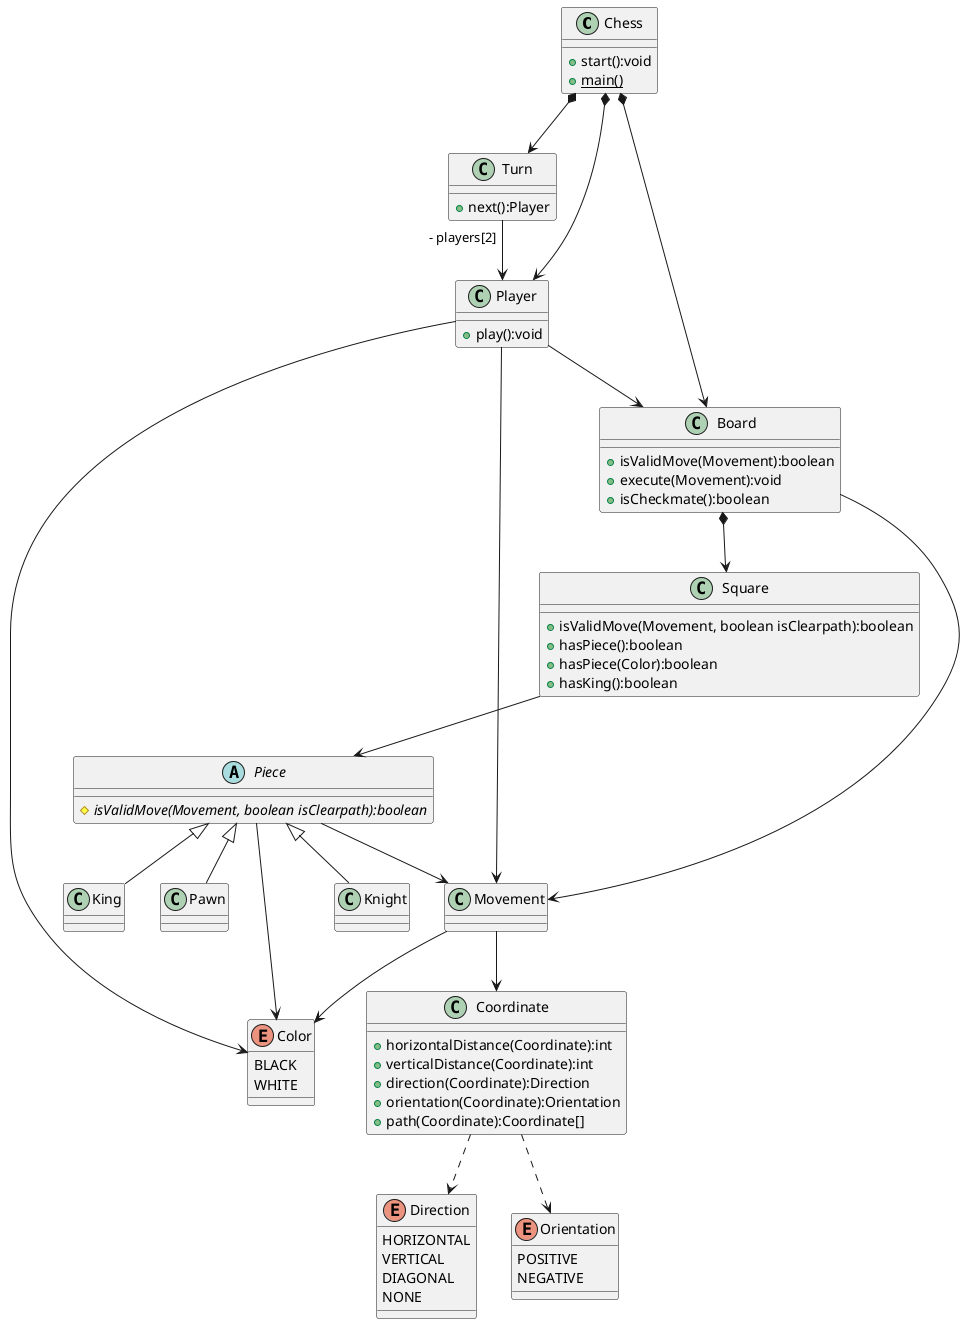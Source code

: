 @startuml chess

class Chess {
    + start():void
    + {static} main()
}

Chess *--> Board
Chess *--> Player
Chess *--> Turn

Turn "- players[2]" --> Player

class Turn {
    + next():Player
}

Player --> Board
Player --> Color
Player --> Movement

Movement --> Coordinate
Movement --> Color


class Player {
    + play():void
}


class Board {
    + isValidMove(Movement):boolean
    + execute(Movement):void
    + isCheckmate():boolean
}

Board *--> Square
Square --> Piece

class Square {
    + isValidMove(Movement, boolean isClearpath):boolean
    + hasPiece():boolean
    + hasPiece(Color):boolean
    + hasKing():boolean
}

Board --> Movement
Piece --> Color
Piece --> Movement

abstract class Piece {
    # {abstract} isValidMove(Movement, boolean isClearpath):boolean
}

Piece <|-- Pawn
Piece <|-- Knight
Piece <|-- King

Enum Color {
    BLACK
    WHITE
}

class Coordinate {
    + horizontalDistance(Coordinate):int
    + verticalDistance(Coordinate):int
    + direction(Coordinate):Direction
    + orientation(Coordinate):Orientation
    + path(Coordinate):Coordinate[]
}
Coordinate ..> Direction
enum Direction {
    HORIZONTAL
    VERTICAL
    DIAGONAL
    NONE
}
Coordinate ..> Orientation
enum Orientation {
    POSITIVE
    NEGATIVE
}

@enduml
